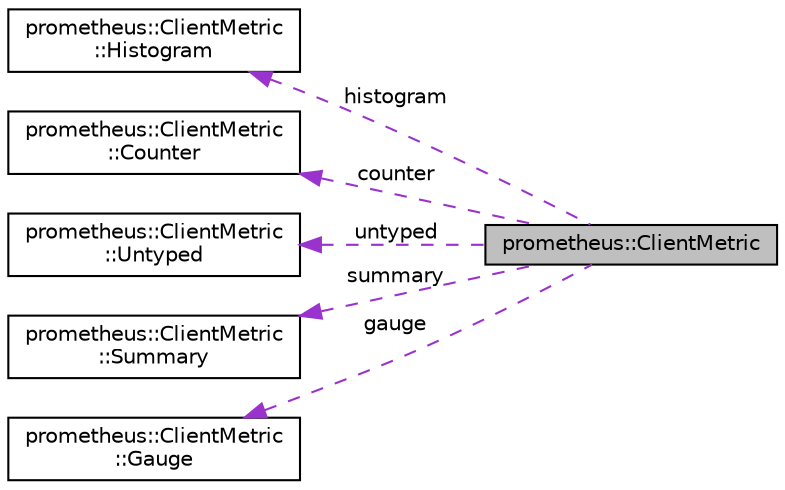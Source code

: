 digraph "prometheus::ClientMetric"
{
  edge [fontname="Helvetica",fontsize="10",labelfontname="Helvetica",labelfontsize="10"];
  node [fontname="Helvetica",fontsize="10",shape=record];
  rankdir="LR";
  Node1 [label="prometheus::ClientMetric",height=0.2,width=0.4,color="black", fillcolor="grey75", style="filled", fontcolor="black"];
  Node2 -> Node1 [dir="back",color="darkorchid3",fontsize="10",style="dashed",label=" histogram" ,fontname="Helvetica"];
  Node2 [label="prometheus::ClientMetric\l::Histogram",height=0.2,width=0.4,color="black", fillcolor="white", style="filled",URL="$structprometheus_1_1ClientMetric_1_1Histogram.html"];
  Node3 -> Node1 [dir="back",color="darkorchid3",fontsize="10",style="dashed",label=" counter" ,fontname="Helvetica"];
  Node3 [label="prometheus::ClientMetric\l::Counter",height=0.2,width=0.4,color="black", fillcolor="white", style="filled",URL="$structprometheus_1_1ClientMetric_1_1Counter.html"];
  Node4 -> Node1 [dir="back",color="darkorchid3",fontsize="10",style="dashed",label=" untyped" ,fontname="Helvetica"];
  Node4 [label="prometheus::ClientMetric\l::Untyped",height=0.2,width=0.4,color="black", fillcolor="white", style="filled",URL="$structprometheus_1_1ClientMetric_1_1Untyped.html"];
  Node5 -> Node1 [dir="back",color="darkorchid3",fontsize="10",style="dashed",label=" summary" ,fontname="Helvetica"];
  Node5 [label="prometheus::ClientMetric\l::Summary",height=0.2,width=0.4,color="black", fillcolor="white", style="filled",URL="$structprometheus_1_1ClientMetric_1_1Summary.html"];
  Node6 -> Node1 [dir="back",color="darkorchid3",fontsize="10",style="dashed",label=" gauge" ,fontname="Helvetica"];
  Node6 [label="prometheus::ClientMetric\l::Gauge",height=0.2,width=0.4,color="black", fillcolor="white", style="filled",URL="$structprometheus_1_1ClientMetric_1_1Gauge.html"];
}
